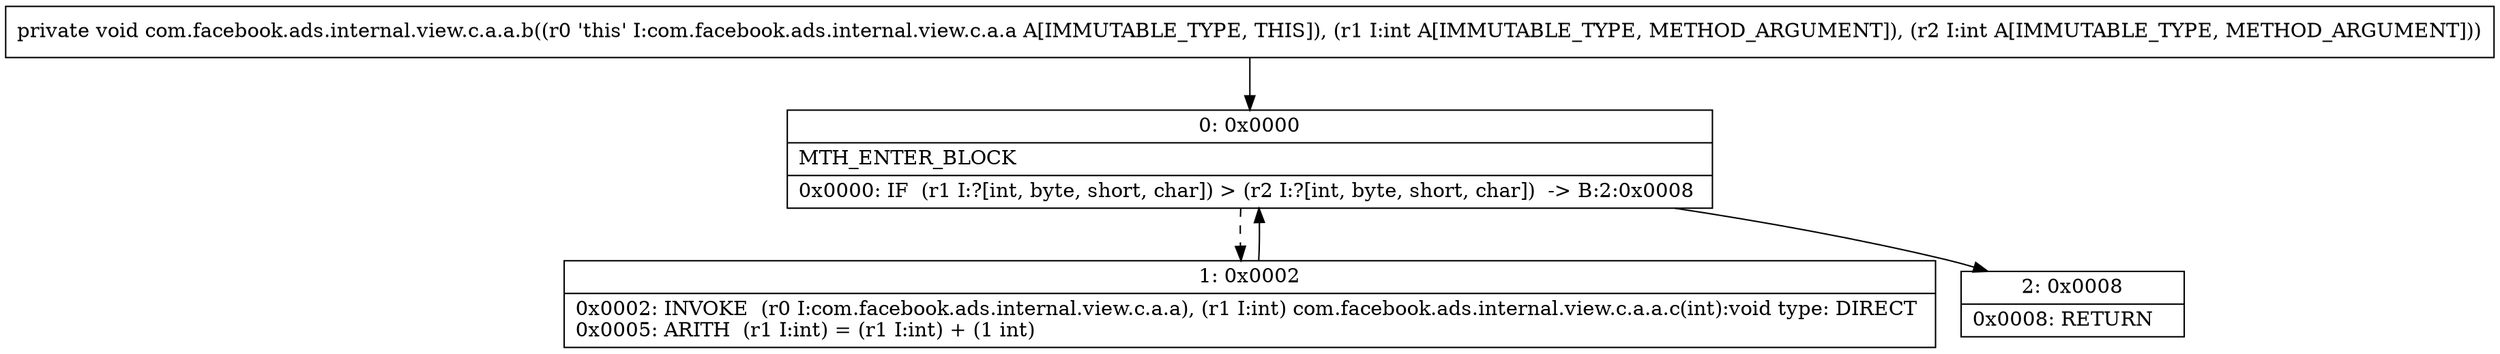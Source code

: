 digraph "CFG forcom.facebook.ads.internal.view.c.a.a.b(II)V" {
Node_0 [shape=record,label="{0\:\ 0x0000|MTH_ENTER_BLOCK\l|0x0000: IF  (r1 I:?[int, byte, short, char]) \> (r2 I:?[int, byte, short, char])  \-\> B:2:0x0008 \l}"];
Node_1 [shape=record,label="{1\:\ 0x0002|0x0002: INVOKE  (r0 I:com.facebook.ads.internal.view.c.a.a), (r1 I:int) com.facebook.ads.internal.view.c.a.a.c(int):void type: DIRECT \l0x0005: ARITH  (r1 I:int) = (r1 I:int) + (1 int) \l}"];
Node_2 [shape=record,label="{2\:\ 0x0008|0x0008: RETURN   \l}"];
MethodNode[shape=record,label="{private void com.facebook.ads.internal.view.c.a.a.b((r0 'this' I:com.facebook.ads.internal.view.c.a.a A[IMMUTABLE_TYPE, THIS]), (r1 I:int A[IMMUTABLE_TYPE, METHOD_ARGUMENT]), (r2 I:int A[IMMUTABLE_TYPE, METHOD_ARGUMENT])) }"];
MethodNode -> Node_0;
Node_0 -> Node_1[style=dashed];
Node_0 -> Node_2;
Node_1 -> Node_0;
}

